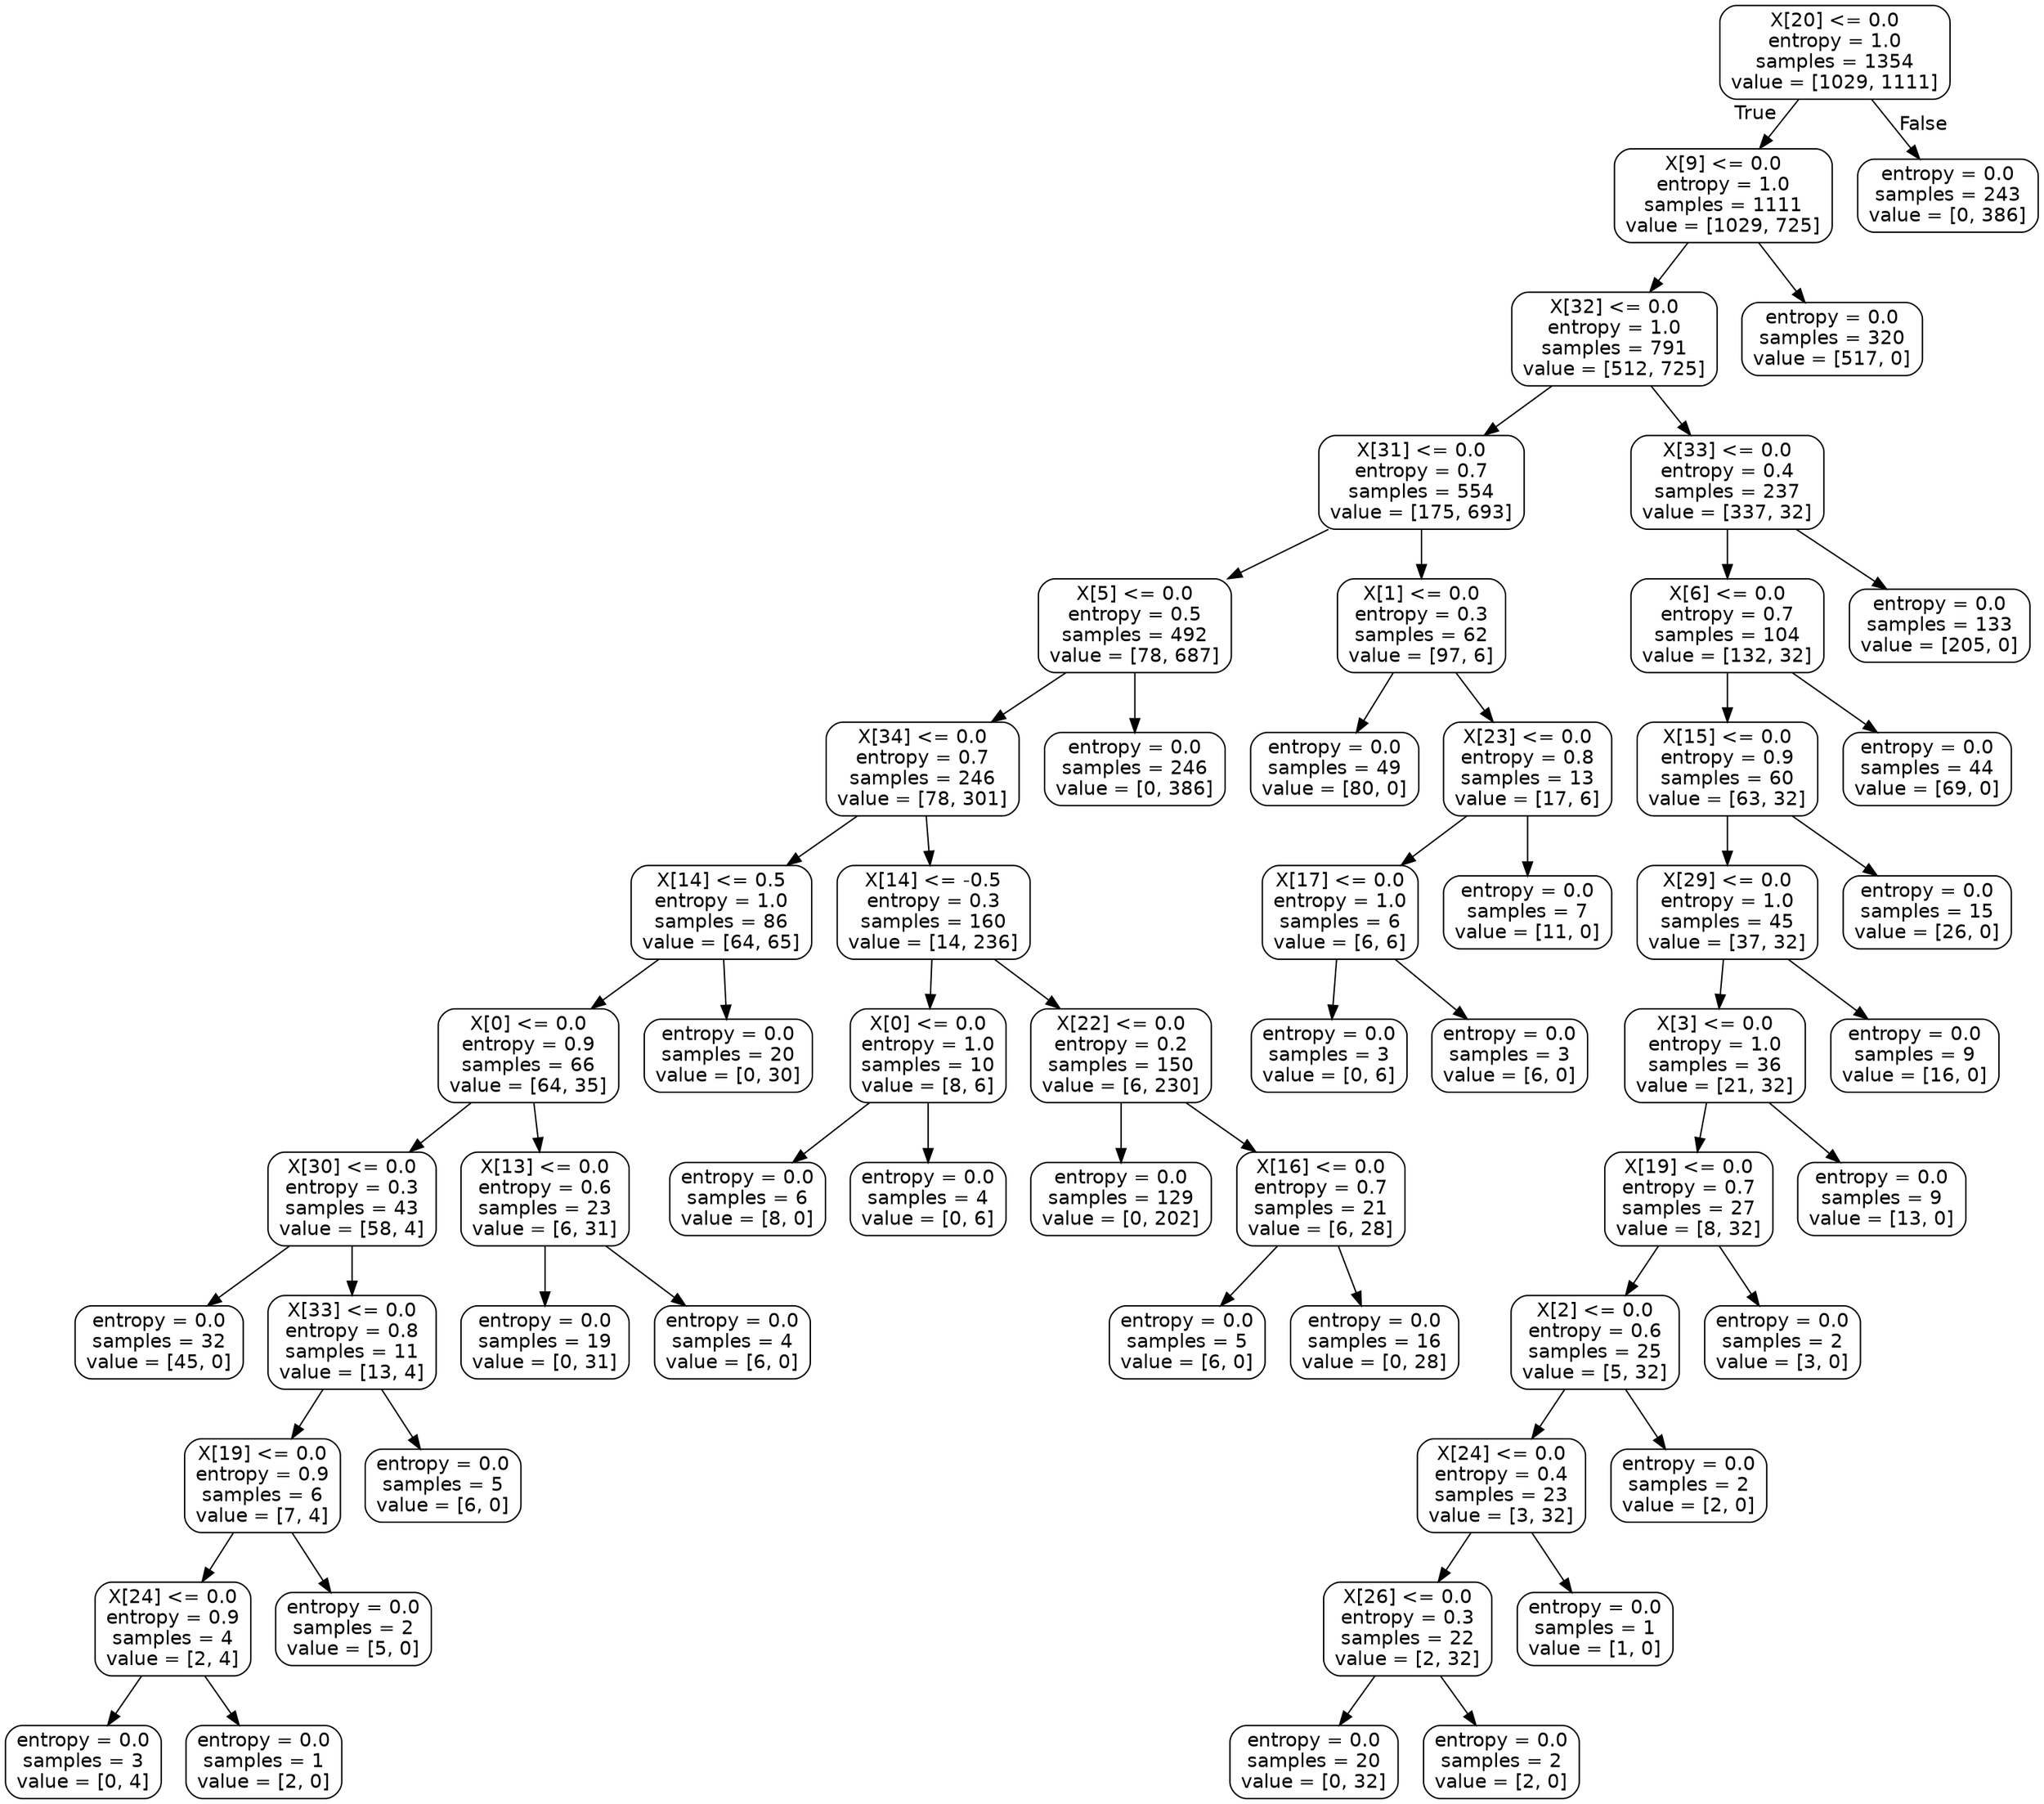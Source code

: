 digraph Tree {
node [shape=box, style="rounded", color="black", fontname=helvetica] ;
edge [fontname=helvetica] ;
0 [label="X[20] <= 0.0\nentropy = 1.0\nsamples = 1354\nvalue = [1029, 1111]"] ;
1 [label="X[9] <= 0.0\nentropy = 1.0\nsamples = 1111\nvalue = [1029, 725]"] ;
0 -> 1 [labeldistance=2.5, labelangle=45, headlabel="True"] ;
2 [label="X[32] <= 0.0\nentropy = 1.0\nsamples = 791\nvalue = [512, 725]"] ;
1 -> 2 ;
3 [label="X[31] <= 0.0\nentropy = 0.7\nsamples = 554\nvalue = [175, 693]"] ;
2 -> 3 ;
4 [label="X[5] <= 0.0\nentropy = 0.5\nsamples = 492\nvalue = [78, 687]"] ;
3 -> 4 ;
5 [label="X[34] <= 0.0\nentropy = 0.7\nsamples = 246\nvalue = [78, 301]"] ;
4 -> 5 ;
6 [label="X[14] <= 0.5\nentropy = 1.0\nsamples = 86\nvalue = [64, 65]"] ;
5 -> 6 ;
7 [label="X[0] <= 0.0\nentropy = 0.9\nsamples = 66\nvalue = [64, 35]"] ;
6 -> 7 ;
8 [label="X[30] <= 0.0\nentropy = 0.3\nsamples = 43\nvalue = [58, 4]"] ;
7 -> 8 ;
9 [label="entropy = 0.0\nsamples = 32\nvalue = [45, 0]"] ;
8 -> 9 ;
10 [label="X[33] <= 0.0\nentropy = 0.8\nsamples = 11\nvalue = [13, 4]"] ;
8 -> 10 ;
11 [label="X[19] <= 0.0\nentropy = 0.9\nsamples = 6\nvalue = [7, 4]"] ;
10 -> 11 ;
12 [label="X[24] <= 0.0\nentropy = 0.9\nsamples = 4\nvalue = [2, 4]"] ;
11 -> 12 ;
13 [label="entropy = 0.0\nsamples = 3\nvalue = [0, 4]"] ;
12 -> 13 ;
14 [label="entropy = 0.0\nsamples = 1\nvalue = [2, 0]"] ;
12 -> 14 ;
15 [label="entropy = 0.0\nsamples = 2\nvalue = [5, 0]"] ;
11 -> 15 ;
16 [label="entropy = 0.0\nsamples = 5\nvalue = [6, 0]"] ;
10 -> 16 ;
17 [label="X[13] <= 0.0\nentropy = 0.6\nsamples = 23\nvalue = [6, 31]"] ;
7 -> 17 ;
18 [label="entropy = 0.0\nsamples = 19\nvalue = [0, 31]"] ;
17 -> 18 ;
19 [label="entropy = 0.0\nsamples = 4\nvalue = [6, 0]"] ;
17 -> 19 ;
20 [label="entropy = 0.0\nsamples = 20\nvalue = [0, 30]"] ;
6 -> 20 ;
21 [label="X[14] <= -0.5\nentropy = 0.3\nsamples = 160\nvalue = [14, 236]"] ;
5 -> 21 ;
22 [label="X[0] <= 0.0\nentropy = 1.0\nsamples = 10\nvalue = [8, 6]"] ;
21 -> 22 ;
23 [label="entropy = 0.0\nsamples = 6\nvalue = [8, 0]"] ;
22 -> 23 ;
24 [label="entropy = 0.0\nsamples = 4\nvalue = [0, 6]"] ;
22 -> 24 ;
25 [label="X[22] <= 0.0\nentropy = 0.2\nsamples = 150\nvalue = [6, 230]"] ;
21 -> 25 ;
26 [label="entropy = 0.0\nsamples = 129\nvalue = [0, 202]"] ;
25 -> 26 ;
27 [label="X[16] <= 0.0\nentropy = 0.7\nsamples = 21\nvalue = [6, 28]"] ;
25 -> 27 ;
28 [label="entropy = 0.0\nsamples = 5\nvalue = [6, 0]"] ;
27 -> 28 ;
29 [label="entropy = 0.0\nsamples = 16\nvalue = [0, 28]"] ;
27 -> 29 ;
30 [label="entropy = 0.0\nsamples = 246\nvalue = [0, 386]"] ;
4 -> 30 ;
31 [label="X[1] <= 0.0\nentropy = 0.3\nsamples = 62\nvalue = [97, 6]"] ;
3 -> 31 ;
32 [label="entropy = 0.0\nsamples = 49\nvalue = [80, 0]"] ;
31 -> 32 ;
33 [label="X[23] <= 0.0\nentropy = 0.8\nsamples = 13\nvalue = [17, 6]"] ;
31 -> 33 ;
34 [label="X[17] <= 0.0\nentropy = 1.0\nsamples = 6\nvalue = [6, 6]"] ;
33 -> 34 ;
35 [label="entropy = 0.0\nsamples = 3\nvalue = [0, 6]"] ;
34 -> 35 ;
36 [label="entropy = 0.0\nsamples = 3\nvalue = [6, 0]"] ;
34 -> 36 ;
37 [label="entropy = 0.0\nsamples = 7\nvalue = [11, 0]"] ;
33 -> 37 ;
38 [label="X[33] <= 0.0\nentropy = 0.4\nsamples = 237\nvalue = [337, 32]"] ;
2 -> 38 ;
39 [label="X[6] <= 0.0\nentropy = 0.7\nsamples = 104\nvalue = [132, 32]"] ;
38 -> 39 ;
40 [label="X[15] <= 0.0\nentropy = 0.9\nsamples = 60\nvalue = [63, 32]"] ;
39 -> 40 ;
41 [label="X[29] <= 0.0\nentropy = 1.0\nsamples = 45\nvalue = [37, 32]"] ;
40 -> 41 ;
42 [label="X[3] <= 0.0\nentropy = 1.0\nsamples = 36\nvalue = [21, 32]"] ;
41 -> 42 ;
43 [label="X[19] <= 0.0\nentropy = 0.7\nsamples = 27\nvalue = [8, 32]"] ;
42 -> 43 ;
44 [label="X[2] <= 0.0\nentropy = 0.6\nsamples = 25\nvalue = [5, 32]"] ;
43 -> 44 ;
45 [label="X[24] <= 0.0\nentropy = 0.4\nsamples = 23\nvalue = [3, 32]"] ;
44 -> 45 ;
46 [label="X[26] <= 0.0\nentropy = 0.3\nsamples = 22\nvalue = [2, 32]"] ;
45 -> 46 ;
47 [label="entropy = 0.0\nsamples = 20\nvalue = [0, 32]"] ;
46 -> 47 ;
48 [label="entropy = 0.0\nsamples = 2\nvalue = [2, 0]"] ;
46 -> 48 ;
49 [label="entropy = 0.0\nsamples = 1\nvalue = [1, 0]"] ;
45 -> 49 ;
50 [label="entropy = 0.0\nsamples = 2\nvalue = [2, 0]"] ;
44 -> 50 ;
51 [label="entropy = 0.0\nsamples = 2\nvalue = [3, 0]"] ;
43 -> 51 ;
52 [label="entropy = 0.0\nsamples = 9\nvalue = [13, 0]"] ;
42 -> 52 ;
53 [label="entropy = 0.0\nsamples = 9\nvalue = [16, 0]"] ;
41 -> 53 ;
54 [label="entropy = 0.0\nsamples = 15\nvalue = [26, 0]"] ;
40 -> 54 ;
55 [label="entropy = 0.0\nsamples = 44\nvalue = [69, 0]"] ;
39 -> 55 ;
56 [label="entropy = 0.0\nsamples = 133\nvalue = [205, 0]"] ;
38 -> 56 ;
57 [label="entropy = 0.0\nsamples = 320\nvalue = [517, 0]"] ;
1 -> 57 ;
58 [label="entropy = 0.0\nsamples = 243\nvalue = [0, 386]"] ;
0 -> 58 [labeldistance=2.5, labelangle=-45, headlabel="False"] ;
}